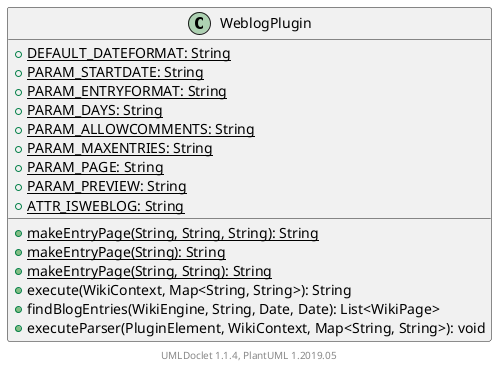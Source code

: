 @startuml

    class WeblogPlugin [[WeblogPlugin.html]] {
        {static} +DEFAULT_DATEFORMAT: String
        {static} +PARAM_STARTDATE: String
        {static} +PARAM_ENTRYFORMAT: String
        {static} +PARAM_DAYS: String
        {static} +PARAM_ALLOWCOMMENTS: String
        {static} +PARAM_MAXENTRIES: String
        {static} +PARAM_PAGE: String
        {static} +PARAM_PREVIEW: String
        {static} +ATTR_ISWEBLOG: String
        {static} +makeEntryPage(String, String, String): String
        {static} +makeEntryPage(String): String
        {static} +makeEntryPage(String, String): String
        +execute(WikiContext, Map<String, String>): String
        +findBlogEntries(WikiEngine, String, Date, Date): List<WikiPage>
        +executeParser(PluginElement, WikiContext, Map<String, String>): void
    }


    center footer UMLDoclet 1.1.4, PlantUML 1.2019.05
@enduml
